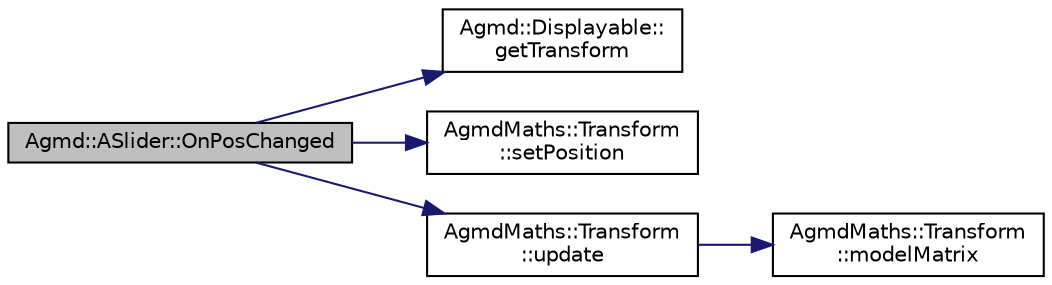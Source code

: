 digraph "Agmd::ASlider::OnPosChanged"
{
  edge [fontname="Helvetica",fontsize="10",labelfontname="Helvetica",labelfontsize="10"];
  node [fontname="Helvetica",fontsize="10",shape=record];
  rankdir="LR";
  Node1 [label="Agmd::ASlider::OnPosChanged",height=0.2,width=0.4,color="black", fillcolor="grey75", style="filled" fontcolor="black"];
  Node1 -> Node2 [color="midnightblue",fontsize="10",style="solid",fontname="Helvetica"];
  Node2 [label="Agmd::Displayable::\lgetTransform",height=0.2,width=0.4,color="black", fillcolor="white", style="filled",URL="$class_agmd_1_1_displayable.html#a7d447fca5a01a63dbe5ae969ca40a8bd"];
  Node1 -> Node3 [color="midnightblue",fontsize="10",style="solid",fontname="Helvetica"];
  Node3 [label="AgmdMaths::Transform\l::setPosition",height=0.2,width=0.4,color="black", fillcolor="white", style="filled",URL="$class_agmd_maths_1_1_transform.html#af7c4fff5b997d3bd4c0de1aca80db2ef"];
  Node1 -> Node4 [color="midnightblue",fontsize="10",style="solid",fontname="Helvetica"];
  Node4 [label="AgmdMaths::Transform\l::update",height=0.2,width=0.4,color="black", fillcolor="white", style="filled",URL="$class_agmd_maths_1_1_transform.html#abc27a93e3cac63e8222138b91d098310"];
  Node4 -> Node5 [color="midnightblue",fontsize="10",style="solid",fontname="Helvetica"];
  Node5 [label="AgmdMaths::Transform\l::modelMatrix",height=0.2,width=0.4,color="black", fillcolor="white", style="filled",URL="$class_agmd_maths_1_1_transform.html#a10bb16e4f3dc5555d2684384526da320"];
}
